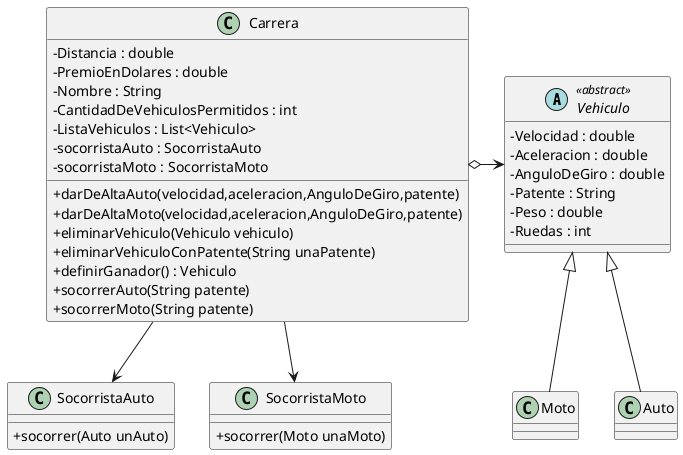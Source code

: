 @startuml Dakar

skinparam ClassAttributeIconSize 0

abstract class Vehiculo <<abstract>>{
    - Velocidad : double
    - Aceleracion : double
    - AnguloDeGiro : double
    - Patente : String
    - Peso : double
    - Ruedas : int
}

class Carrera{
    - Distancia : double
    - PremioEnDolares : double
    - Nombre : String
    - CantidadDeVehiculosPermitidos : int
    - ListaVehiculos : List<Vehiculo>
    - socorristaAuto : SocorristaAuto
    - socorristaMoto : SocorristaMoto

    + darDeAltaAuto(velocidad,aceleracion,AnguloDeGiro,patente) 
    + darDeAltaMoto(velocidad,aceleracion,AnguloDeGiro,patente)
    + eliminarVehiculo(Vehiculo vehiculo)
    + eliminarVehiculoConPatente(String unaPatente)
    + definirGanador() : Vehiculo
    + socorrerAuto(String patente)
    + socorrerMoto(String patente)
}

class Moto
class Auto
class SocorristaAuto{
    + socorrer(Auto unAuto)
}
class SocorristaMoto{
    + socorrer(Moto unaMoto)
}

Carrera o-> Vehiculo
Vehiculo <|-- Auto
Vehiculo <|-- Moto
Carrera --> SocorristaAuto
Carrera --> SocorristaMoto

@enduml
